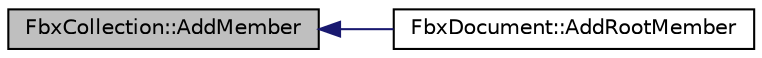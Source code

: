 digraph "FbxCollection::AddMember"
{
  edge [fontname="Helvetica",fontsize="10",labelfontname="Helvetica",labelfontsize="10"];
  node [fontname="Helvetica",fontsize="10",shape=record];
  rankdir="LR";
  Node2 [label="FbxCollection::AddMember",height=0.2,width=0.4,color="black", fillcolor="grey75", style="filled", fontcolor="black"];
  Node2 -> Node3 [dir="back",color="midnightblue",fontsize="10",style="solid"];
  Node3 [label="FbxDocument::AddRootMember",height=0.2,width=0.4,color="black", fillcolor="white", style="filled",URL="$class_fbx_document.html#a61a00187fc94a643db607720d336ffc8"];
}
